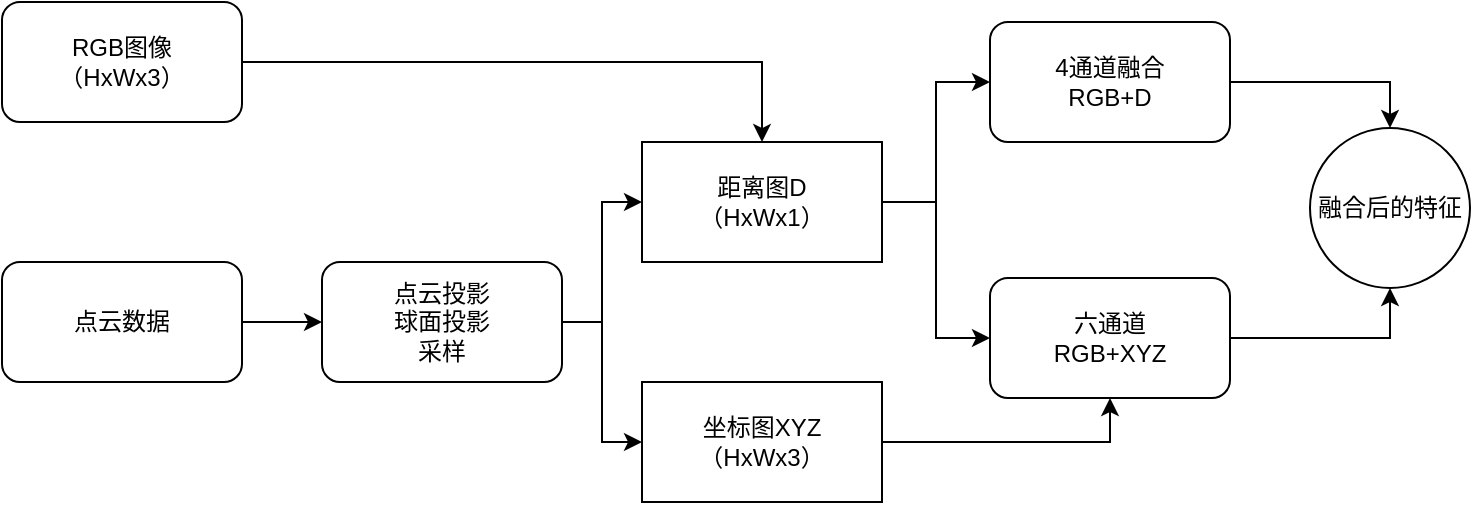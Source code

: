 <mxfile version="26.2.12">
  <diagram name="第 1 页" id="jbHn1_5BUdRWCfptBh27">
    <mxGraphModel dx="1218" dy="813" grid="0" gridSize="10" guides="1" tooltips="1" connect="1" arrows="1" fold="1" page="1" pageScale="1" pageWidth="827" pageHeight="1169" math="0" shadow="0">
      <root>
        <mxCell id="0" />
        <mxCell id="1" parent="0" />
        <mxCell id="NRJpqdC6eGJBBTWSk-TN-9" style="edgeStyle=orthogonalEdgeStyle;rounded=0;orthogonalLoop=1;jettySize=auto;html=1;entryX=0.5;entryY=0;entryDx=0;entryDy=0;" edge="1" parent="1" source="NRJpqdC6eGJBBTWSk-TN-1" target="NRJpqdC6eGJBBTWSk-TN-4">
          <mxGeometry relative="1" as="geometry" />
        </mxCell>
        <mxCell id="NRJpqdC6eGJBBTWSk-TN-1" value="RGB图像&lt;div&gt;（HxWx3）&lt;/div&gt;" style="rounded=1;whiteSpace=wrap;html=1;" vertex="1" parent="1">
          <mxGeometry x="120" y="180" width="120" height="60" as="geometry" />
        </mxCell>
        <mxCell id="NRJpqdC6eGJBBTWSk-TN-14" style="edgeStyle=orthogonalEdgeStyle;rounded=0;orthogonalLoop=1;jettySize=auto;html=1;exitX=1;exitY=0.5;exitDx=0;exitDy=0;entryX=0;entryY=0.5;entryDx=0;entryDy=0;" edge="1" parent="1" source="NRJpqdC6eGJBBTWSk-TN-2" target="NRJpqdC6eGJBBTWSk-TN-3">
          <mxGeometry relative="1" as="geometry" />
        </mxCell>
        <mxCell id="NRJpqdC6eGJBBTWSk-TN-2" value="点云数据" style="rounded=1;whiteSpace=wrap;html=1;" vertex="1" parent="1">
          <mxGeometry x="120" y="310" width="120" height="60" as="geometry" />
        </mxCell>
        <mxCell id="NRJpqdC6eGJBBTWSk-TN-15" style="edgeStyle=orthogonalEdgeStyle;rounded=0;orthogonalLoop=1;jettySize=auto;html=1;exitX=1;exitY=0.5;exitDx=0;exitDy=0;entryX=0;entryY=0.5;entryDx=0;entryDy=0;" edge="1" parent="1" source="NRJpqdC6eGJBBTWSk-TN-3" target="NRJpqdC6eGJBBTWSk-TN-4">
          <mxGeometry relative="1" as="geometry" />
        </mxCell>
        <mxCell id="NRJpqdC6eGJBBTWSk-TN-16" style="edgeStyle=orthogonalEdgeStyle;rounded=0;orthogonalLoop=1;jettySize=auto;html=1;exitX=1;exitY=0.5;exitDx=0;exitDy=0;entryX=0;entryY=0.5;entryDx=0;entryDy=0;" edge="1" parent="1" source="NRJpqdC6eGJBBTWSk-TN-3" target="NRJpqdC6eGJBBTWSk-TN-5">
          <mxGeometry relative="1" as="geometry" />
        </mxCell>
        <mxCell id="NRJpqdC6eGJBBTWSk-TN-3" value="点云投影&lt;div&gt;球面投影&lt;/div&gt;&lt;div&gt;采样&lt;/div&gt;" style="rounded=1;whiteSpace=wrap;html=1;" vertex="1" parent="1">
          <mxGeometry x="280" y="310" width="120" height="60" as="geometry" />
        </mxCell>
        <mxCell id="NRJpqdC6eGJBBTWSk-TN-10" style="edgeStyle=orthogonalEdgeStyle;rounded=0;orthogonalLoop=1;jettySize=auto;html=1;exitX=1;exitY=0.5;exitDx=0;exitDy=0;entryX=0;entryY=0.5;entryDx=0;entryDy=0;" edge="1" parent="1" source="NRJpqdC6eGJBBTWSk-TN-4" target="NRJpqdC6eGJBBTWSk-TN-7">
          <mxGeometry relative="1" as="geometry" />
        </mxCell>
        <mxCell id="NRJpqdC6eGJBBTWSk-TN-11" style="edgeStyle=orthogonalEdgeStyle;rounded=0;orthogonalLoop=1;jettySize=auto;html=1;exitX=1;exitY=0.5;exitDx=0;exitDy=0;entryX=0;entryY=0.5;entryDx=0;entryDy=0;" edge="1" parent="1" source="NRJpqdC6eGJBBTWSk-TN-4" target="NRJpqdC6eGJBBTWSk-TN-6">
          <mxGeometry relative="1" as="geometry" />
        </mxCell>
        <mxCell id="NRJpqdC6eGJBBTWSk-TN-4" value="距离图D&lt;div&gt;（HxWx1）&lt;/div&gt;" style="rounded=0;whiteSpace=wrap;html=1;" vertex="1" parent="1">
          <mxGeometry x="440" y="250" width="120" height="60" as="geometry" />
        </mxCell>
        <mxCell id="NRJpqdC6eGJBBTWSk-TN-17" style="edgeStyle=orthogonalEdgeStyle;rounded=0;orthogonalLoop=1;jettySize=auto;html=1;exitX=1;exitY=0.5;exitDx=0;exitDy=0;entryX=0.5;entryY=1;entryDx=0;entryDy=0;" edge="1" parent="1" source="NRJpqdC6eGJBBTWSk-TN-5" target="NRJpqdC6eGJBBTWSk-TN-6">
          <mxGeometry relative="1" as="geometry" />
        </mxCell>
        <mxCell id="NRJpqdC6eGJBBTWSk-TN-5" value="坐标图XYZ&lt;div&gt;（HxWx3）&lt;/div&gt;" style="rounded=0;whiteSpace=wrap;html=1;" vertex="1" parent="1">
          <mxGeometry x="440" y="370" width="120" height="60" as="geometry" />
        </mxCell>
        <mxCell id="NRJpqdC6eGJBBTWSk-TN-13" style="edgeStyle=orthogonalEdgeStyle;rounded=0;orthogonalLoop=1;jettySize=auto;html=1;exitX=1;exitY=0.5;exitDx=0;exitDy=0;entryX=0.5;entryY=1;entryDx=0;entryDy=0;" edge="1" parent="1" source="NRJpqdC6eGJBBTWSk-TN-6" target="NRJpqdC6eGJBBTWSk-TN-8">
          <mxGeometry relative="1" as="geometry" />
        </mxCell>
        <mxCell id="NRJpqdC6eGJBBTWSk-TN-6" value="六通道&lt;div&gt;RGB+XYZ&lt;/div&gt;" style="rounded=1;whiteSpace=wrap;html=1;" vertex="1" parent="1">
          <mxGeometry x="614" y="318" width="120" height="60" as="geometry" />
        </mxCell>
        <mxCell id="NRJpqdC6eGJBBTWSk-TN-12" style="edgeStyle=orthogonalEdgeStyle;rounded=0;orthogonalLoop=1;jettySize=auto;html=1;exitX=1;exitY=0.5;exitDx=0;exitDy=0;entryX=0.5;entryY=0;entryDx=0;entryDy=0;" edge="1" parent="1" source="NRJpqdC6eGJBBTWSk-TN-7" target="NRJpqdC6eGJBBTWSk-TN-8">
          <mxGeometry relative="1" as="geometry" />
        </mxCell>
        <mxCell id="NRJpqdC6eGJBBTWSk-TN-7" value="4通道融合&lt;div&gt;RGB+D&lt;/div&gt;" style="rounded=1;whiteSpace=wrap;html=1;" vertex="1" parent="1">
          <mxGeometry x="614" y="190" width="120" height="60" as="geometry" />
        </mxCell>
        <mxCell id="NRJpqdC6eGJBBTWSk-TN-8" value="融合后的特征" style="ellipse;whiteSpace=wrap;html=1;aspect=fixed;" vertex="1" parent="1">
          <mxGeometry x="774" y="243" width="80" height="80" as="geometry" />
        </mxCell>
      </root>
    </mxGraphModel>
  </diagram>
</mxfile>
